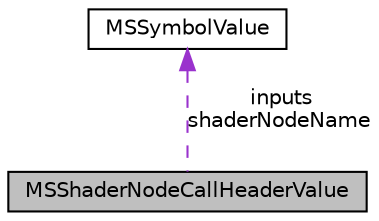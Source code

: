 digraph "MSShaderNodeCallHeaderValue"
{
  edge [fontname="Helvetica",fontsize="10",labelfontname="Helvetica",labelfontsize="10"];
  node [fontname="Helvetica",fontsize="10",shape=record];
  Node1 [label="MSShaderNodeCallHeaderValue",height=0.2,width=0.4,color="black", fillcolor="grey75", style="filled", fontcolor="black"];
  Node2 -> Node1 [dir="back",color="darkorchid3",fontsize="10",style="dashed",label=" inputs\nshaderNodeName" ,fontname="Helvetica"];
  Node2 [label="MSSymbolValue",height=0.2,width=0.4,color="black", fillcolor="white", style="filled",URL="$struct_m_s_symbol_value.html"];
}
